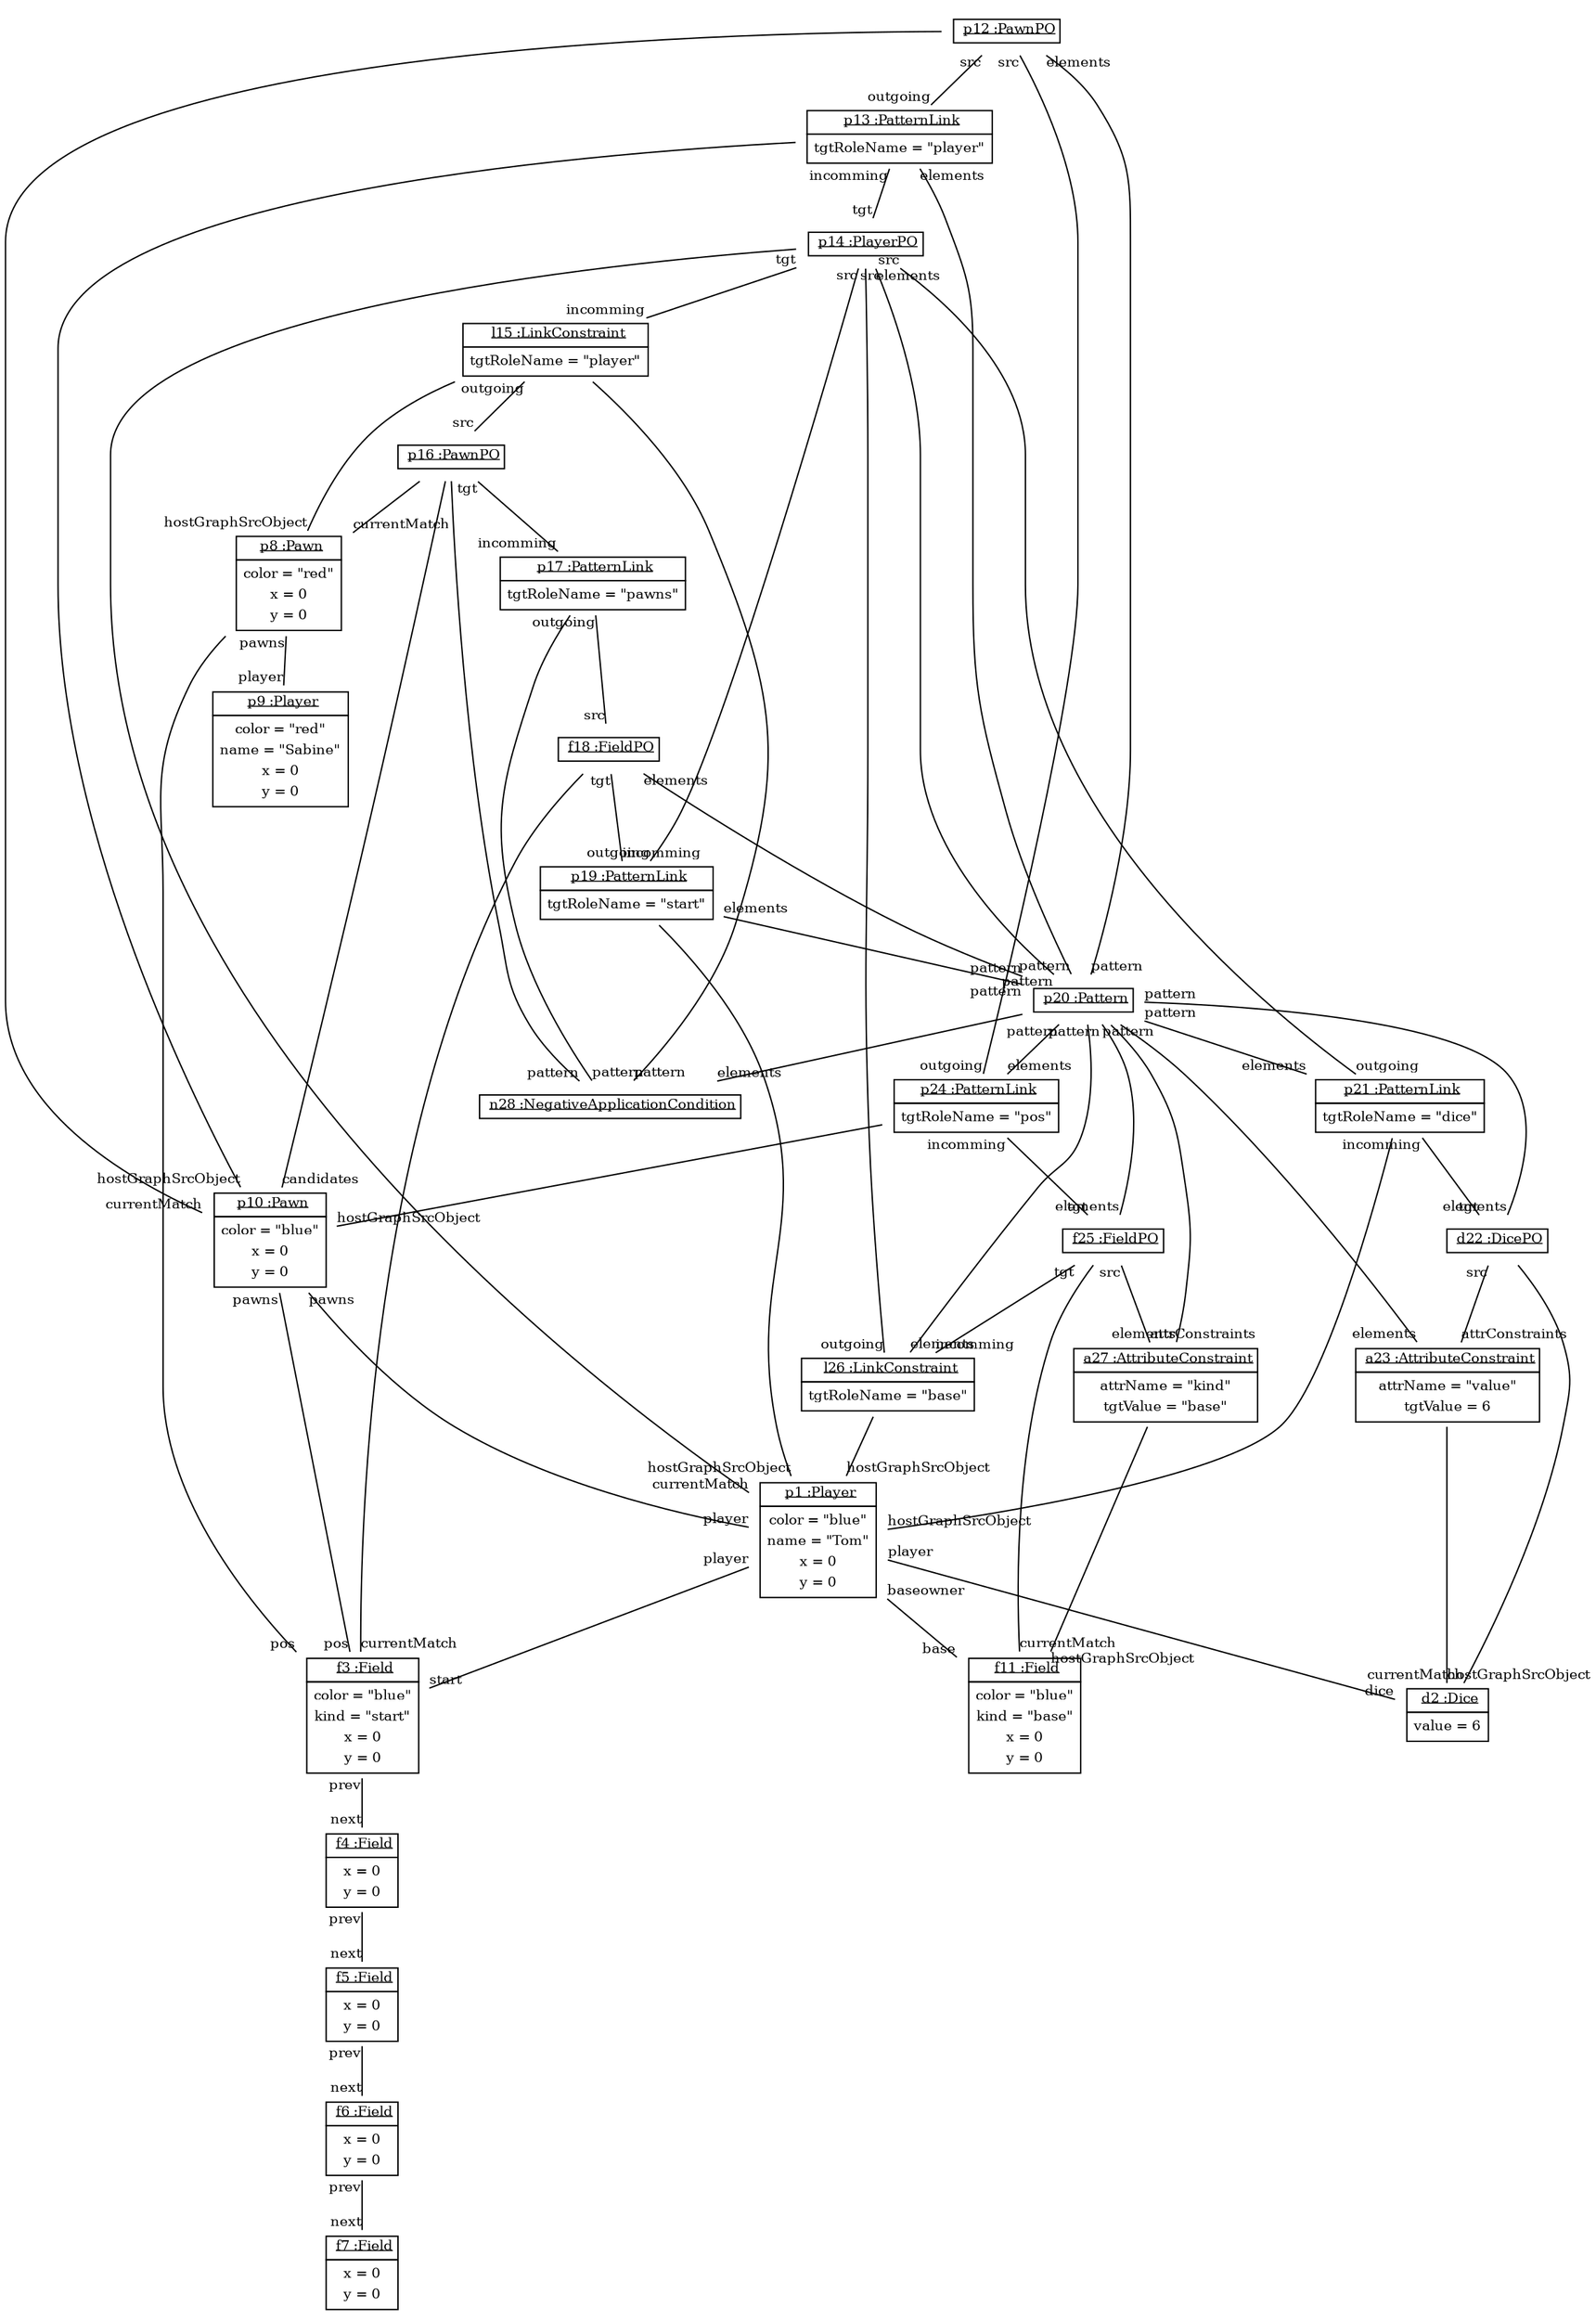 graph ObjectDiagram {
   node [shape = none, fontsize = 10];
   edge [fontsize = 10];

p12 [label=<<table border='0' cellborder='1' cellspacing='0'> <tr> <td> <u>p12 :PawnPO</u></td></tr></table>>];
p10 [label=<<table border='0' cellborder='1' cellspacing='0'> <tr> <td> <u>p10 :Pawn</u></td></tr><tr><td><table border='0' cellborder='0' cellspacing='0'><tr><td>color = "blue"</td></tr><tr><td>x = 0</td></tr><tr><td>y = 0</td></tr></table></td></tr></table>>];
p1 [label=<<table border='0' cellborder='1' cellspacing='0'> <tr> <td> <u>p1 :Player</u></td></tr><tr><td><table border='0' cellborder='0' cellspacing='0'><tr><td>color = "blue"</td></tr><tr><td>name = "Tom"</td></tr><tr><td>x = 0</td></tr><tr><td>y = 0</td></tr></table></td></tr></table>>];
d2 [label=<<table border='0' cellborder='1' cellspacing='0'> <tr> <td> <u>d2 :Dice</u></td></tr><tr><td><table border='0' cellborder='0' cellspacing='0'><tr><td>value = 6</td></tr></table></td></tr></table>>];
f3 [label=<<table border='0' cellborder='1' cellspacing='0'> <tr> <td> <u>f3 :Field</u></td></tr><tr><td><table border='0' cellborder='0' cellspacing='0'><tr><td>color = "blue"</td></tr><tr><td>kind = "start"</td></tr><tr><td>x = 0</td></tr><tr><td>y = 0</td></tr></table></td></tr></table>>];
f4 [label=<<table border='0' cellborder='1' cellspacing='0'> <tr> <td> <u>f4 :Field</u></td></tr><tr><td><table border='0' cellborder='0' cellspacing='0'><tr><td>x = 0</td></tr><tr><td>y = 0</td></tr></table></td></tr></table>>];
f5 [label=<<table border='0' cellborder='1' cellspacing='0'> <tr> <td> <u>f5 :Field</u></td></tr><tr><td><table border='0' cellborder='0' cellspacing='0'><tr><td>x = 0</td></tr><tr><td>y = 0</td></tr></table></td></tr></table>>];
f6 [label=<<table border='0' cellborder='1' cellspacing='0'> <tr> <td> <u>f6 :Field</u></td></tr><tr><td><table border='0' cellborder='0' cellspacing='0'><tr><td>x = 0</td></tr><tr><td>y = 0</td></tr></table></td></tr></table>>];
f7 [label=<<table border='0' cellborder='1' cellspacing='0'> <tr> <td> <u>f7 :Field</u></td></tr><tr><td><table border='0' cellborder='0' cellspacing='0'><tr><td>x = 0</td></tr><tr><td>y = 0</td></tr></table></td></tr></table>>];
f11 [label=<<table border='0' cellborder='1' cellspacing='0'> <tr> <td> <u>f11 :Field</u></td></tr><tr><td><table border='0' cellborder='0' cellspacing='0'><tr><td>color = "blue"</td></tr><tr><td>kind = "base"</td></tr><tr><td>x = 0</td></tr><tr><td>y = 0</td></tr></table></td></tr></table>>];
p13 [label=<<table border='0' cellborder='1' cellspacing='0'> <tr> <td> <u>p13 :PatternLink</u></td></tr><tr><td><table border='0' cellborder='0' cellspacing='0'><tr><td>tgtRoleName = "player"</td></tr></table></td></tr></table>>];
p14 [label=<<table border='0' cellborder='1' cellspacing='0'> <tr> <td> <u>p14 :PlayerPO</u></td></tr></table>>];
l15 [label=<<table border='0' cellborder='1' cellspacing='0'> <tr> <td> <u>l15 :LinkConstraint</u></td></tr><tr><td><table border='0' cellborder='0' cellspacing='0'><tr><td>tgtRoleName = "player"</td></tr></table></td></tr></table>>];
p16 [label=<<table border='0' cellborder='1' cellspacing='0'> <tr> <td> <u>p16 :PawnPO</u></td></tr></table>>];
p8 [label=<<table border='0' cellborder='1' cellspacing='0'> <tr> <td> <u>p8 :Pawn</u></td></tr><tr><td><table border='0' cellborder='0' cellspacing='0'><tr><td>color = "red"</td></tr><tr><td>x = 0</td></tr><tr><td>y = 0</td></tr></table></td></tr></table>>];
p9 [label=<<table border='0' cellborder='1' cellspacing='0'> <tr> <td> <u>p9 :Player</u></td></tr><tr><td><table border='0' cellborder='0' cellspacing='0'><tr><td>color = "red"</td></tr><tr><td>name = "Sabine"</td></tr><tr><td>x = 0</td></tr><tr><td>y = 0</td></tr></table></td></tr></table>>];
p17 [label=<<table border='0' cellborder='1' cellspacing='0'> <tr> <td> <u>p17 :PatternLink</u></td></tr><tr><td><table border='0' cellborder='0' cellspacing='0'><tr><td>tgtRoleName = "pawns"</td></tr></table></td></tr></table>>];
f18 [label=<<table border='0' cellborder='1' cellspacing='0'> <tr> <td> <u>f18 :FieldPO</u></td></tr></table>>];
p19 [label=<<table border='0' cellborder='1' cellspacing='0'> <tr> <td> <u>p19 :PatternLink</u></td></tr><tr><td><table border='0' cellborder='0' cellspacing='0'><tr><td>tgtRoleName = "start"</td></tr></table></td></tr></table>>];
p20 [label=<<table border='0' cellborder='1' cellspacing='0'> <tr> <td> <u>p20 :Pattern</u></td></tr></table>>];
p21 [label=<<table border='0' cellborder='1' cellspacing='0'> <tr> <td> <u>p21 :PatternLink</u></td></tr><tr><td><table border='0' cellborder='0' cellspacing='0'><tr><td>tgtRoleName = "dice"</td></tr></table></td></tr></table>>];
d22 [label=<<table border='0' cellborder='1' cellspacing='0'> <tr> <td> <u>d22 :DicePO</u></td></tr></table>>];
a23 [label=<<table border='0' cellborder='1' cellspacing='0'> <tr> <td> <u>a23 :AttributeConstraint</u></td></tr><tr><td><table border='0' cellborder='0' cellspacing='0'><tr><td>attrName = "value"</td></tr><tr><td>tgtValue = 6</td></tr></table></td></tr></table>>];
p24 [label=<<table border='0' cellborder='1' cellspacing='0'> <tr> <td> <u>p24 :PatternLink</u></td></tr><tr><td><table border='0' cellborder='0' cellspacing='0'><tr><td>tgtRoleName = "pos"</td></tr></table></td></tr></table>>];
f25 [label=<<table border='0' cellborder='1' cellspacing='0'> <tr> <td> <u>f25 :FieldPO</u></td></tr></table>>];
l26 [label=<<table border='0' cellborder='1' cellspacing='0'> <tr> <td> <u>l26 :LinkConstraint</u></td></tr><tr><td><table border='0' cellborder='0' cellspacing='0'><tr><td>tgtRoleName = "base"</td></tr></table></td></tr></table>>];
a27 [label=<<table border='0' cellborder='1' cellspacing='0'> <tr> <td> <u>a27 :AttributeConstraint</u></td></tr><tr><td><table border='0' cellborder='0' cellspacing='0'><tr><td>attrName = "kind"</td></tr><tr><td>tgtValue = "base"</td></tr></table></td></tr></table>>];
n28 [label=<<table border='0' cellborder='1' cellspacing='0'> <tr> <td> <u>n28 :NegativeApplicationCondition</u></td></tr></table>>];

a23 -- d2 [headlabel = "hostGraphSrcObject" taillabel = ""];
a27 -- f11 [headlabel = "hostGraphSrcObject" taillabel = ""];
d22 -- a23 [headlabel = "attrConstraints" taillabel = "src"];
d22 -- d2 [headlabel = "currentMatch" taillabel = ""];
f18 -- f3 [headlabel = "currentMatch" taillabel = ""];
f18 -- p19 [headlabel = "incomming" taillabel = "tgt"];
f18 -- p20 [headlabel = "pattern" taillabel = "elements"];
f25 -- a27 [headlabel = "attrConstraints" taillabel = "src"];
f25 -- f11 [headlabel = "currentMatch" taillabel = ""];
f25 -- l26 [headlabel = "incomming" taillabel = "tgt"];
f3 -- f4 [headlabel = "next" taillabel = "prev"];
f4 -- f5 [headlabel = "next" taillabel = "prev"];
f5 -- f6 [headlabel = "next" taillabel = "prev"];
f6 -- f7 [headlabel = "next" taillabel = "prev"];
l15 -- n28 [headlabel = "pattern" taillabel = ""];
l15 -- p16 [headlabel = "src" taillabel = "outgoing"];
l15 -- p8 [headlabel = "hostGraphSrcObject" taillabel = ""];
l26 -- p1 [headlabel = "hostGraphSrcObject" taillabel = ""];
p10 -- f3 [headlabel = "pos" taillabel = "pawns"];
p10 -- p1 [headlabel = "player" taillabel = "pawns"];
p12 -- p10 [headlabel = "currentMatch" taillabel = ""];
p12 -- p13 [headlabel = "outgoing" taillabel = "src"];
p12 -- p20 [headlabel = "pattern" taillabel = "elements"];
p12 -- p24 [headlabel = "outgoing" taillabel = "src"];
p13 -- p10 [headlabel = "hostGraphSrcObject" taillabel = ""];
p13 -- p14 [headlabel = "tgt" taillabel = "incomming"];
p13 -- p20 [headlabel = "pattern" taillabel = "elements"];
p14 -- l15 [headlabel = "incomming" taillabel = "tgt"];
p14 -- l26 [headlabel = "outgoing" taillabel = "src"];
p14 -- p1 [headlabel = "currentMatch" taillabel = ""];
p14 -- p19 [headlabel = "outgoing" taillabel = "src"];
p14 -- p20 [headlabel = "pattern" taillabel = "elements"];
p14 -- p21 [headlabel = "outgoing" taillabel = "src"];
p16 -- n28 [headlabel = "pattern" taillabel = ""];
p16 -- p10 [headlabel = "candidates" taillabel = ""];
p16 -- p17 [headlabel = "incomming" taillabel = "tgt"];
p16 -- p8 [headlabel = "currentMatch" taillabel = ""];
p17 -- f18 [headlabel = "src" taillabel = "outgoing"];
p17 -- n28 [headlabel = "pattern" taillabel = ""];
p19 -- p1 [headlabel = "hostGraphSrcObject" taillabel = ""];
p19 -- p20 [headlabel = "pattern" taillabel = "elements"];
p1 -- d2 [headlabel = "dice" taillabel = "player"];
p1 -- f11 [headlabel = "base" taillabel = "baseowner"];
p1 -- f3 [headlabel = "start" taillabel = "player"];
p20 -- a23 [headlabel = "elements" taillabel = ""];
p20 -- a27 [headlabel = "elements" taillabel = ""];
p20 -- d22 [headlabel = "elements" taillabel = "pattern"];
p20 -- f25 [headlabel = "elements" taillabel = "pattern"];
p20 -- l26 [headlabel = "elements" taillabel = "pattern"];
p20 -- n28 [headlabel = "elements" taillabel = ""];
p20 -- p21 [headlabel = "elements" taillabel = "pattern"];
p20 -- p24 [headlabel = "elements" taillabel = "pattern"];
p21 -- d22 [headlabel = "tgt" taillabel = "incomming"];
p21 -- p1 [headlabel = "hostGraphSrcObject" taillabel = ""];
p24 -- f25 [headlabel = "tgt" taillabel = "incomming"];
p24 -- p10 [headlabel = "hostGraphSrcObject" taillabel = ""];
p8 -- f3 [headlabel = "pos" taillabel = ""];
p8 -- p9 [headlabel = "player" taillabel = "pawns"];
}

